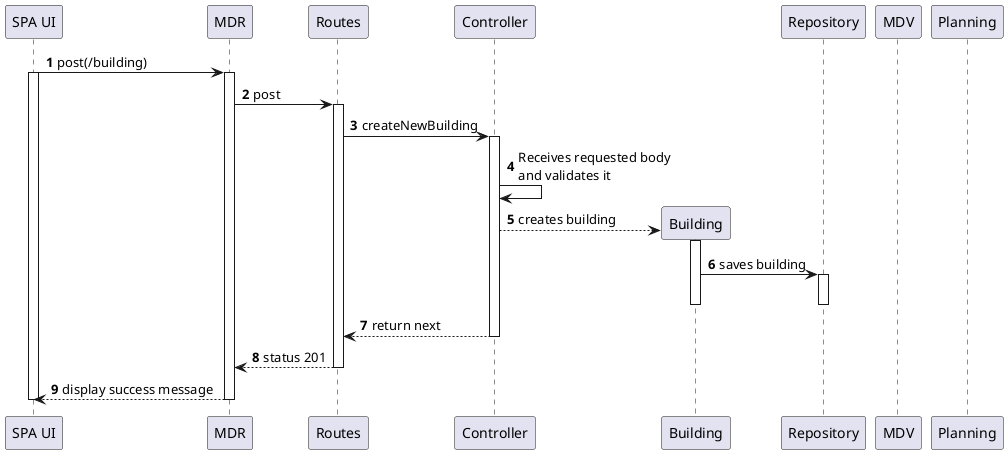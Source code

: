@startuml
autonumber

'Single Page Application(SPA)
participant "SPA UI" as ui
participant "MDR" as mdr
participant "Routes" as r
participant "Controller" as ctrl
participant "Building" as b
participant "Repository" as repo
participant "MDV" as mdv
participant "Planning" as plg


ui -> mdr: post(/building)
activate ui
activate mdr
mdr -> r : post


activate r
r -> ctrl : createNewBuilding
activate ctrl
ctrl -> ctrl : Receives requested body \nand validates it
ctrl --> b **: creates building
activate b
b -> repo: saves building

activate repo
deactivate repo
deactivate b

ctrl --> r : return next

deactivate ctrl

r --> mdr : status 201
deactivate r

mdr --> ui: display success message

deactivate mdr
deactivate ui





@enduml
